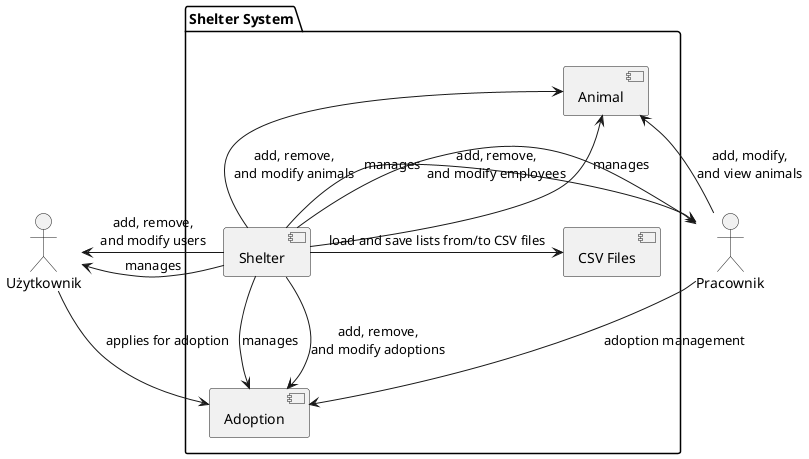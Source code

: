 @startuml
actor "Użytkownik" as User
actor "Pracownik" as Employee

package "Shelter System" {
    [Shelter] -down-> [Animal] : manages
    [Shelter] -down-> [Employee] : manages
    [Shelter] -down-> [Adoption] : manages
    [Shelter] -down-> [User] : manages

    [Shelter] -right-> [CSV Files] : load and save lists from/to CSV files
    [Shelter] -left-> [Animal] : add, remove,\nand modify animals
    [Shelter] -left-> [Employee] : add, remove,\nand modify employees
    [Shelter] -left-> [Adoption] : add, remove,\nand modify adoptions
    [Shelter] -left-> [User] : add, remove,\nand modify users
}

User -down-> [Adoption] : applies for adoption

Employee -right-> [Animal] : add, modify,\nand view animals
Employee -right-> [Adoption] : adoption management

@enduml